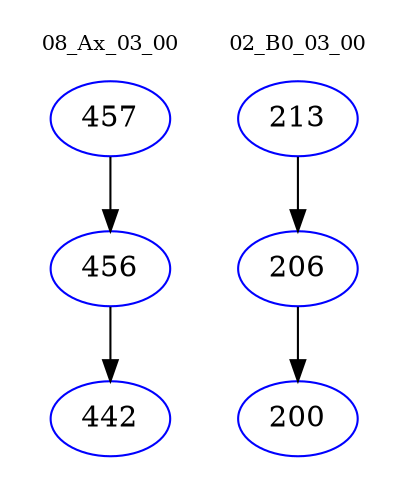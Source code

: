 digraph{
subgraph cluster_0 {
color = white
label = "08_Ax_03_00";
fontsize=10;
T0_457 [label="457", color="blue"]
T0_457 -> T0_456 [color="black"]
T0_456 [label="456", color="blue"]
T0_456 -> T0_442 [color="black"]
T0_442 [label="442", color="blue"]
}
subgraph cluster_1 {
color = white
label = "02_B0_03_00";
fontsize=10;
T1_213 [label="213", color="blue"]
T1_213 -> T1_206 [color="black"]
T1_206 [label="206", color="blue"]
T1_206 -> T1_200 [color="black"]
T1_200 [label="200", color="blue"]
}
}
